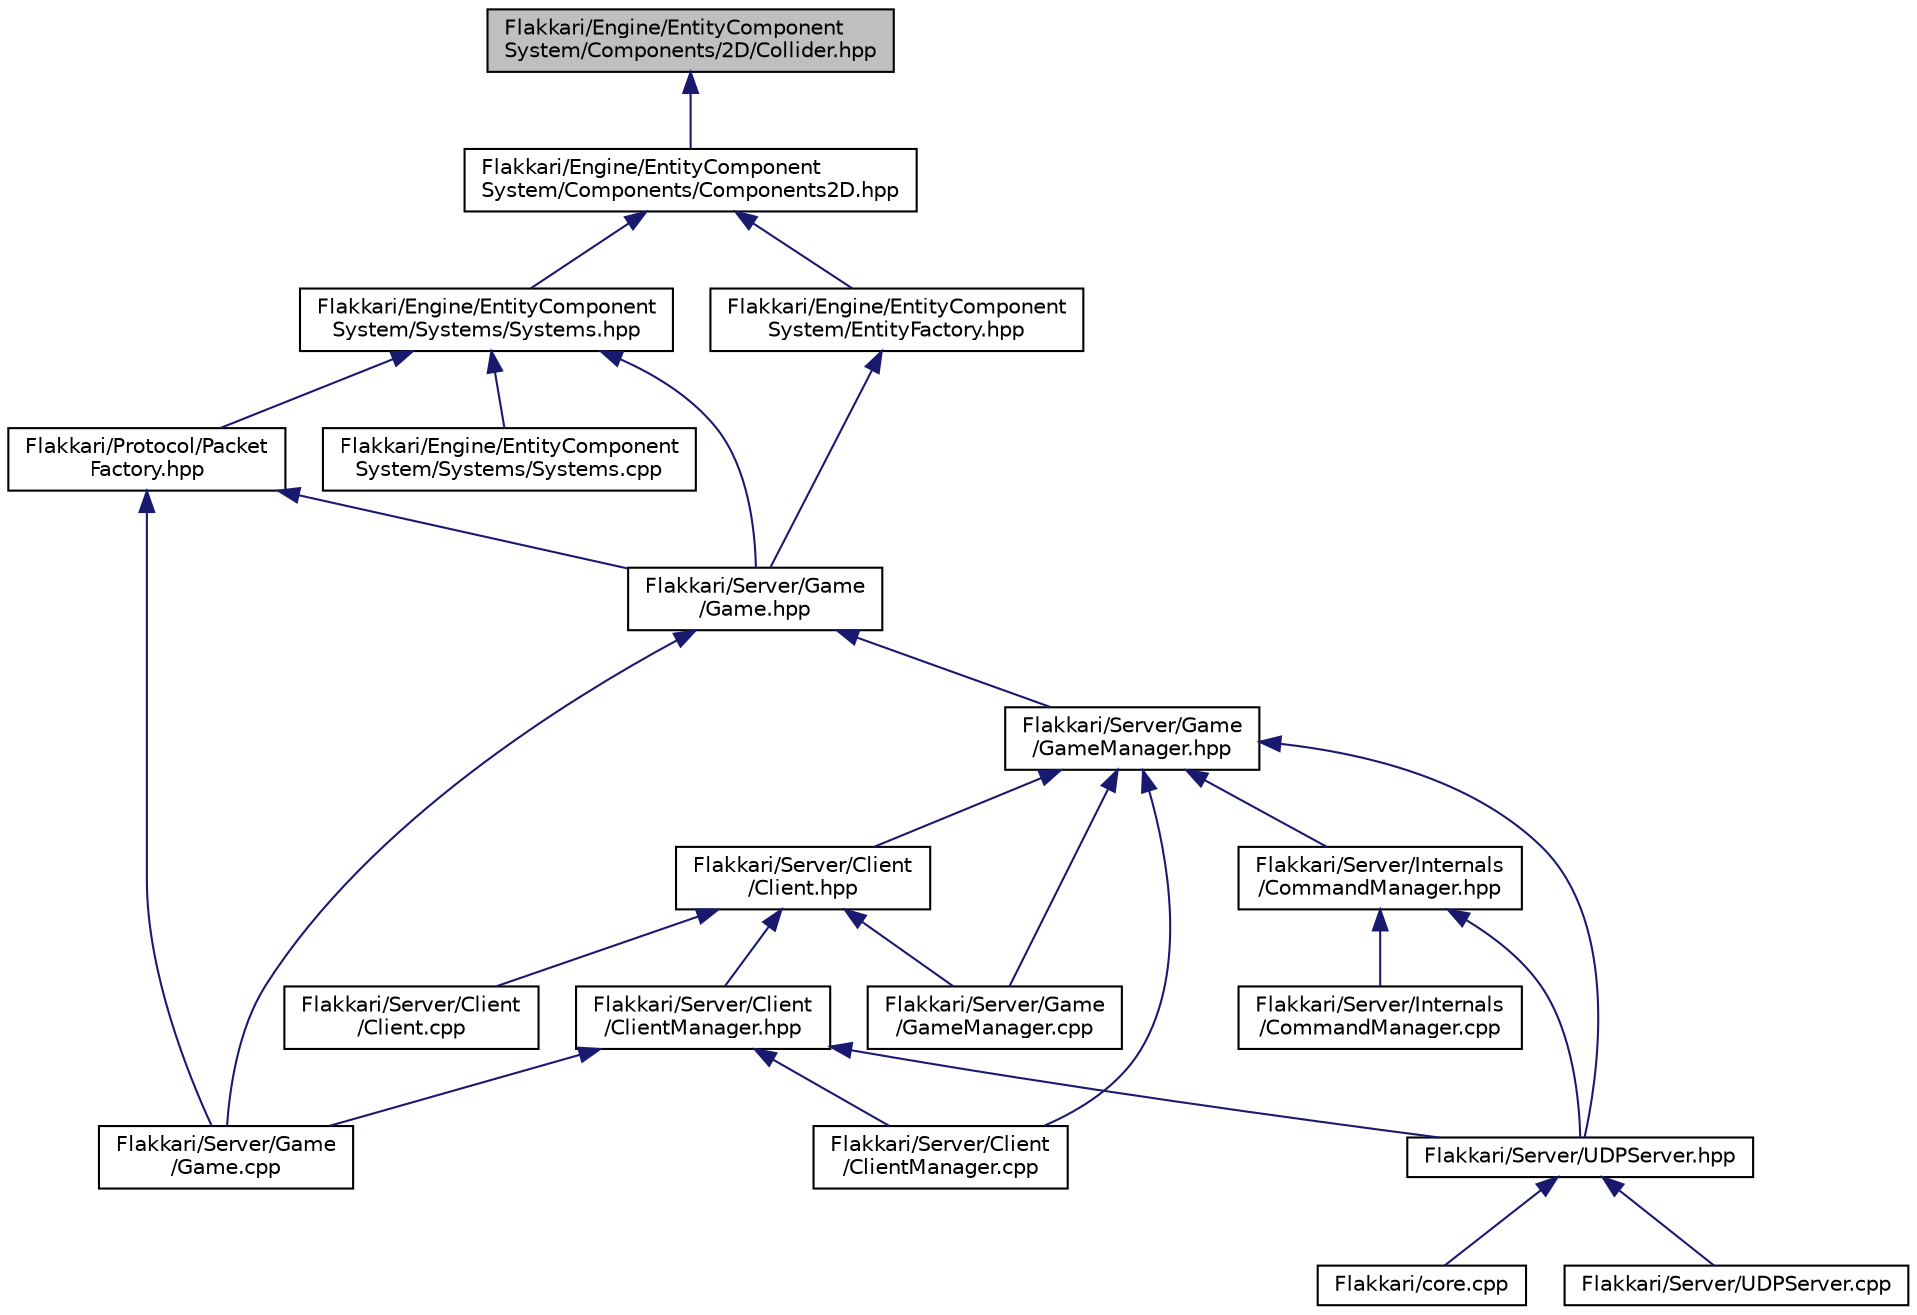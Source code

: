 digraph "Flakkari/Engine/EntityComponentSystem/Components/2D/Collider.hpp"
{
 // LATEX_PDF_SIZE
  edge [fontname="Helvetica",fontsize="10",labelfontname="Helvetica",labelfontsize="10"];
  node [fontname="Helvetica",fontsize="10",shape=record];
  Node1 [label="Flakkari/Engine/EntityComponent\lSystem/Components/2D/Collider.hpp",height=0.2,width=0.4,color="black", fillcolor="grey75", style="filled", fontcolor="black",tooltip=" "];
  Node1 -> Node2 [dir="back",color="midnightblue",fontsize="10",style="solid",fontname="Helvetica"];
  Node2 [label="Flakkari/Engine/EntityComponent\lSystem/Components/Components2D.hpp",height=0.2,width=0.4,color="black", fillcolor="white", style="filled",URL="$d0/d43/Components2D_8hpp.html",tooltip=" "];
  Node2 -> Node3 [dir="back",color="midnightblue",fontsize="10",style="solid",fontname="Helvetica"];
  Node3 [label="Flakkari/Engine/EntityComponent\lSystem/EntityFactory.hpp",height=0.2,width=0.4,color="black", fillcolor="white", style="filled",URL="$db/deb/EntityFactory_8hpp.html",tooltip=" "];
  Node3 -> Node4 [dir="back",color="midnightblue",fontsize="10",style="solid",fontname="Helvetica"];
  Node4 [label="Flakkari/Server/Game\l/Game.hpp",height=0.2,width=0.4,color="black", fillcolor="white", style="filled",URL="$d5/d4b/Game_8hpp.html",tooltip=" "];
  Node4 -> Node5 [dir="back",color="midnightblue",fontsize="10",style="solid",fontname="Helvetica"];
  Node5 [label="Flakkari/Server/Game\l/Game.cpp",height=0.2,width=0.4,color="black", fillcolor="white", style="filled",URL="$d0/dc4/Game_8cpp.html",tooltip=" "];
  Node4 -> Node6 [dir="back",color="midnightblue",fontsize="10",style="solid",fontname="Helvetica"];
  Node6 [label="Flakkari/Server/Game\l/GameManager.hpp",height=0.2,width=0.4,color="black", fillcolor="white", style="filled",URL="$d6/d27/GameManager_8hpp.html",tooltip=" "];
  Node6 -> Node7 [dir="back",color="midnightblue",fontsize="10",style="solid",fontname="Helvetica"];
  Node7 [label="Flakkari/Server/Client\l/Client.hpp",height=0.2,width=0.4,color="black", fillcolor="white", style="filled",URL="$d3/d8e/Client_8hpp.html",tooltip=" "];
  Node7 -> Node8 [dir="back",color="midnightblue",fontsize="10",style="solid",fontname="Helvetica"];
  Node8 [label="Flakkari/Server/Client\l/Client.cpp",height=0.2,width=0.4,color="black", fillcolor="white", style="filled",URL="$dc/d4f/Client_8cpp.html",tooltip=" "];
  Node7 -> Node9 [dir="back",color="midnightblue",fontsize="10",style="solid",fontname="Helvetica"];
  Node9 [label="Flakkari/Server/Client\l/ClientManager.hpp",height=0.2,width=0.4,color="black", fillcolor="white", style="filled",URL="$d8/dff/ClientManager_8hpp.html",tooltip=" "];
  Node9 -> Node10 [dir="back",color="midnightblue",fontsize="10",style="solid",fontname="Helvetica"];
  Node10 [label="Flakkari/Server/Client\l/ClientManager.cpp",height=0.2,width=0.4,color="black", fillcolor="white", style="filled",URL="$d9/d36/ClientManager_8cpp.html",tooltip=" "];
  Node9 -> Node5 [dir="back",color="midnightblue",fontsize="10",style="solid",fontname="Helvetica"];
  Node9 -> Node11 [dir="back",color="midnightblue",fontsize="10",style="solid",fontname="Helvetica"];
  Node11 [label="Flakkari/Server/UDPServer.hpp",height=0.2,width=0.4,color="black", fillcolor="white", style="filled",URL="$d6/de9/UDPServer_8hpp.html",tooltip=" "];
  Node11 -> Node12 [dir="back",color="midnightblue",fontsize="10",style="solid",fontname="Helvetica"];
  Node12 [label="Flakkari/core.cpp",height=0.2,width=0.4,color="black", fillcolor="white", style="filled",URL="$da/de0/core_8cpp.html",tooltip=" "];
  Node11 -> Node13 [dir="back",color="midnightblue",fontsize="10",style="solid",fontname="Helvetica"];
  Node13 [label="Flakkari/Server/UDPServer.cpp",height=0.2,width=0.4,color="black", fillcolor="white", style="filled",URL="$dd/dae/UDPServer_8cpp.html",tooltip=" "];
  Node7 -> Node14 [dir="back",color="midnightblue",fontsize="10",style="solid",fontname="Helvetica"];
  Node14 [label="Flakkari/Server/Game\l/GameManager.cpp",height=0.2,width=0.4,color="black", fillcolor="white", style="filled",URL="$dc/dd7/GameManager_8cpp.html",tooltip=" "];
  Node6 -> Node10 [dir="back",color="midnightblue",fontsize="10",style="solid",fontname="Helvetica"];
  Node6 -> Node14 [dir="back",color="midnightblue",fontsize="10",style="solid",fontname="Helvetica"];
  Node6 -> Node15 [dir="back",color="midnightblue",fontsize="10",style="solid",fontname="Helvetica"];
  Node15 [label="Flakkari/Server/Internals\l/CommandManager.hpp",height=0.2,width=0.4,color="black", fillcolor="white", style="filled",URL="$d9/dae/CommandManager_8hpp.html",tooltip=" "];
  Node15 -> Node16 [dir="back",color="midnightblue",fontsize="10",style="solid",fontname="Helvetica"];
  Node16 [label="Flakkari/Server/Internals\l/CommandManager.cpp",height=0.2,width=0.4,color="black", fillcolor="white", style="filled",URL="$d4/dea/CommandManager_8cpp.html",tooltip=" "];
  Node15 -> Node11 [dir="back",color="midnightblue",fontsize="10",style="solid",fontname="Helvetica"];
  Node6 -> Node11 [dir="back",color="midnightblue",fontsize="10",style="solid",fontname="Helvetica"];
  Node2 -> Node17 [dir="back",color="midnightblue",fontsize="10",style="solid",fontname="Helvetica"];
  Node17 [label="Flakkari/Engine/EntityComponent\lSystem/Systems/Systems.hpp",height=0.2,width=0.4,color="black", fillcolor="white", style="filled",URL="$d8/d3d/Systems_8hpp.html",tooltip=" "];
  Node17 -> Node18 [dir="back",color="midnightblue",fontsize="10",style="solid",fontname="Helvetica"];
  Node18 [label="Flakkari/Engine/EntityComponent\lSystem/Systems/Systems.cpp",height=0.2,width=0.4,color="black", fillcolor="white", style="filled",URL="$d1/da0/Systems_8cpp.html",tooltip=" "];
  Node17 -> Node19 [dir="back",color="midnightblue",fontsize="10",style="solid",fontname="Helvetica"];
  Node19 [label="Flakkari/Protocol/Packet\lFactory.hpp",height=0.2,width=0.4,color="black", fillcolor="white", style="filled",URL="$d7/d61/PacketFactory_8hpp.html",tooltip=" "];
  Node19 -> Node5 [dir="back",color="midnightblue",fontsize="10",style="solid",fontname="Helvetica"];
  Node19 -> Node4 [dir="back",color="midnightblue",fontsize="10",style="solid",fontname="Helvetica"];
  Node17 -> Node4 [dir="back",color="midnightblue",fontsize="10",style="solid",fontname="Helvetica"];
}
